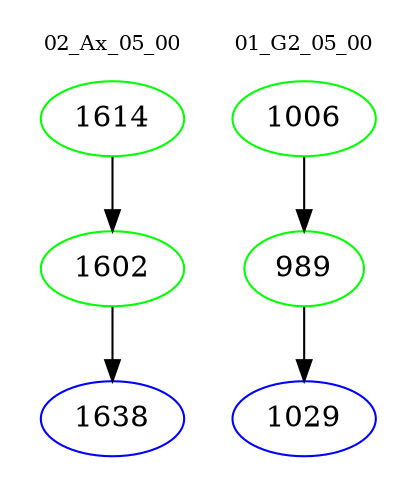 digraph{
subgraph cluster_0 {
color = white
label = "02_Ax_05_00";
fontsize=10;
T0_1614 [label="1614", color="green"]
T0_1614 -> T0_1602 [color="black"]
T0_1602 [label="1602", color="green"]
T0_1602 -> T0_1638 [color="black"]
T0_1638 [label="1638", color="blue"]
}
subgraph cluster_1 {
color = white
label = "01_G2_05_00";
fontsize=10;
T1_1006 [label="1006", color="green"]
T1_1006 -> T1_989 [color="black"]
T1_989 [label="989", color="green"]
T1_989 -> T1_1029 [color="black"]
T1_1029 [label="1029", color="blue"]
}
}
